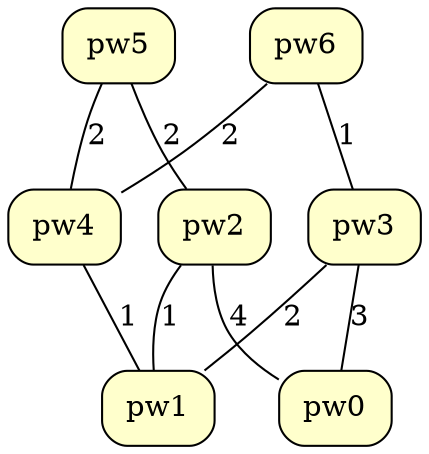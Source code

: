 graph abstract4_cluster {
overlap=false
splines=true
  node [shape=box style="filled, rounded" fillcolor="#FFFFCC"]
"pw2" -- "pw0" [label=4,len=4]
"pw2" -- "pw1" [label=1,len=1]
"pw3" -- "pw0" [label=3,len=3]
"pw3" -- "pw1" [label=2,len=2]
"pw4" -- "pw1" [label=1,len=1]
"pw5" -- "pw2" [label=2,len=2]
"pw5" -- "pw4" [label=2,len=2]
"pw6" -- "pw3" [label=1,len=1]
"pw6" -- "pw4" [label=2,len=2]
}